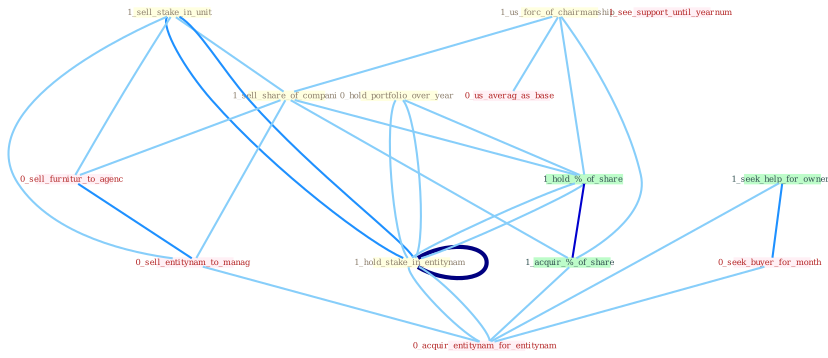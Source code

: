 Graph G{ 
    node
    [shape=polygon,style=filled,width=.5,height=.06,color="#BDFCC9",fixedsize=true,fontsize=4,
    fontcolor="#2f4f4f"];
    {node
    [color="#ffffe0", fontcolor="#8b7d6b"] "1_sell_stake_in_unit " "1_us_forc_of_chairmanship " "1_sell_share_of_compani " "0_hold_portfolio_over_year " "1_hold_stake_in_entitynam "}
{node [color="#fff0f5", fontcolor="#b22222"] "0_seek_buyer_for_month " "1_see_support_until_yearnum " "0_sell_furnitur_to_agenc " "0_us_averag_as_base " "0_sell_entitynam_to_manag " "0_acquir_entitynam_for_entitynam "}
edge [color="#B0E2FF"];

	"1_sell_stake_in_unit " -- "1_sell_share_of_compani " [w="1", color="#87cefa" ];
	"1_sell_stake_in_unit " -- "1_hold_stake_in_entitynam " [w="2", color="#1e90ff" , len=0.8];
	"1_sell_stake_in_unit " -- "1_hold_stake_in_entitynam " [w="2", color="#1e90ff" , len=0.8];
	"1_sell_stake_in_unit " -- "0_sell_furnitur_to_agenc " [w="1", color="#87cefa" ];
	"1_sell_stake_in_unit " -- "0_sell_entitynam_to_manag " [w="1", color="#87cefa" ];
	"1_us_forc_of_chairmanship " -- "1_sell_share_of_compani " [w="1", color="#87cefa" ];
	"1_us_forc_of_chairmanship " -- "1_hold_%_of_share " [w="1", color="#87cefa" ];
	"1_us_forc_of_chairmanship " -- "1_acquir_%_of_share " [w="1", color="#87cefa" ];
	"1_us_forc_of_chairmanship " -- "0_us_averag_as_base " [w="1", color="#87cefa" ];
	"1_sell_share_of_compani " -- "1_hold_%_of_share " [w="1", color="#87cefa" ];
	"1_sell_share_of_compani " -- "1_acquir_%_of_share " [w="1", color="#87cefa" ];
	"1_sell_share_of_compani " -- "0_sell_furnitur_to_agenc " [w="1", color="#87cefa" ];
	"1_sell_share_of_compani " -- "0_sell_entitynam_to_manag " [w="1", color="#87cefa" ];
	"0_hold_portfolio_over_year " -- "1_hold_stake_in_entitynam " [w="1", color="#87cefa" ];
	"0_hold_portfolio_over_year " -- "1_hold_%_of_share " [w="1", color="#87cefa" ];
	"0_hold_portfolio_over_year " -- "1_hold_stake_in_entitynam " [w="1", color="#87cefa" ];
	"1_hold_stake_in_entitynam " -- "1_hold_%_of_share " [w="1", color="#87cefa" ];
	"1_hold_stake_in_entitynam " -- "1_hold_stake_in_entitynam " [w="4", style=bold, color="#000080", len=0.4];
	"1_hold_stake_in_entitynam " -- "0_acquir_entitynam_for_entitynam " [w="1", color="#87cefa" ];
	"1_hold_%_of_share " -- "1_hold_stake_in_entitynam " [w="1", color="#87cefa" ];
	"1_hold_%_of_share " -- "1_acquir_%_of_share " [w="3", color="#0000cd" , len=0.6];
	"1_hold_stake_in_entitynam " -- "0_acquir_entitynam_for_entitynam " [w="1", color="#87cefa" ];
	"1_seek_help_for_owner " -- "0_seek_buyer_for_month " [w="2", color="#1e90ff" , len=0.8];
	"1_seek_help_for_owner " -- "0_acquir_entitynam_for_entitynam " [w="1", color="#87cefa" ];
	"0_seek_buyer_for_month " -- "0_acquir_entitynam_for_entitynam " [w="1", color="#87cefa" ];
	"1_acquir_%_of_share " -- "0_acquir_entitynam_for_entitynam " [w="1", color="#87cefa" ];
	"0_sell_furnitur_to_agenc " -- "0_sell_entitynam_to_manag " [w="2", color="#1e90ff" , len=0.8];
	"0_sell_entitynam_to_manag " -- "0_acquir_entitynam_for_entitynam " [w="1", color="#87cefa" ];
}